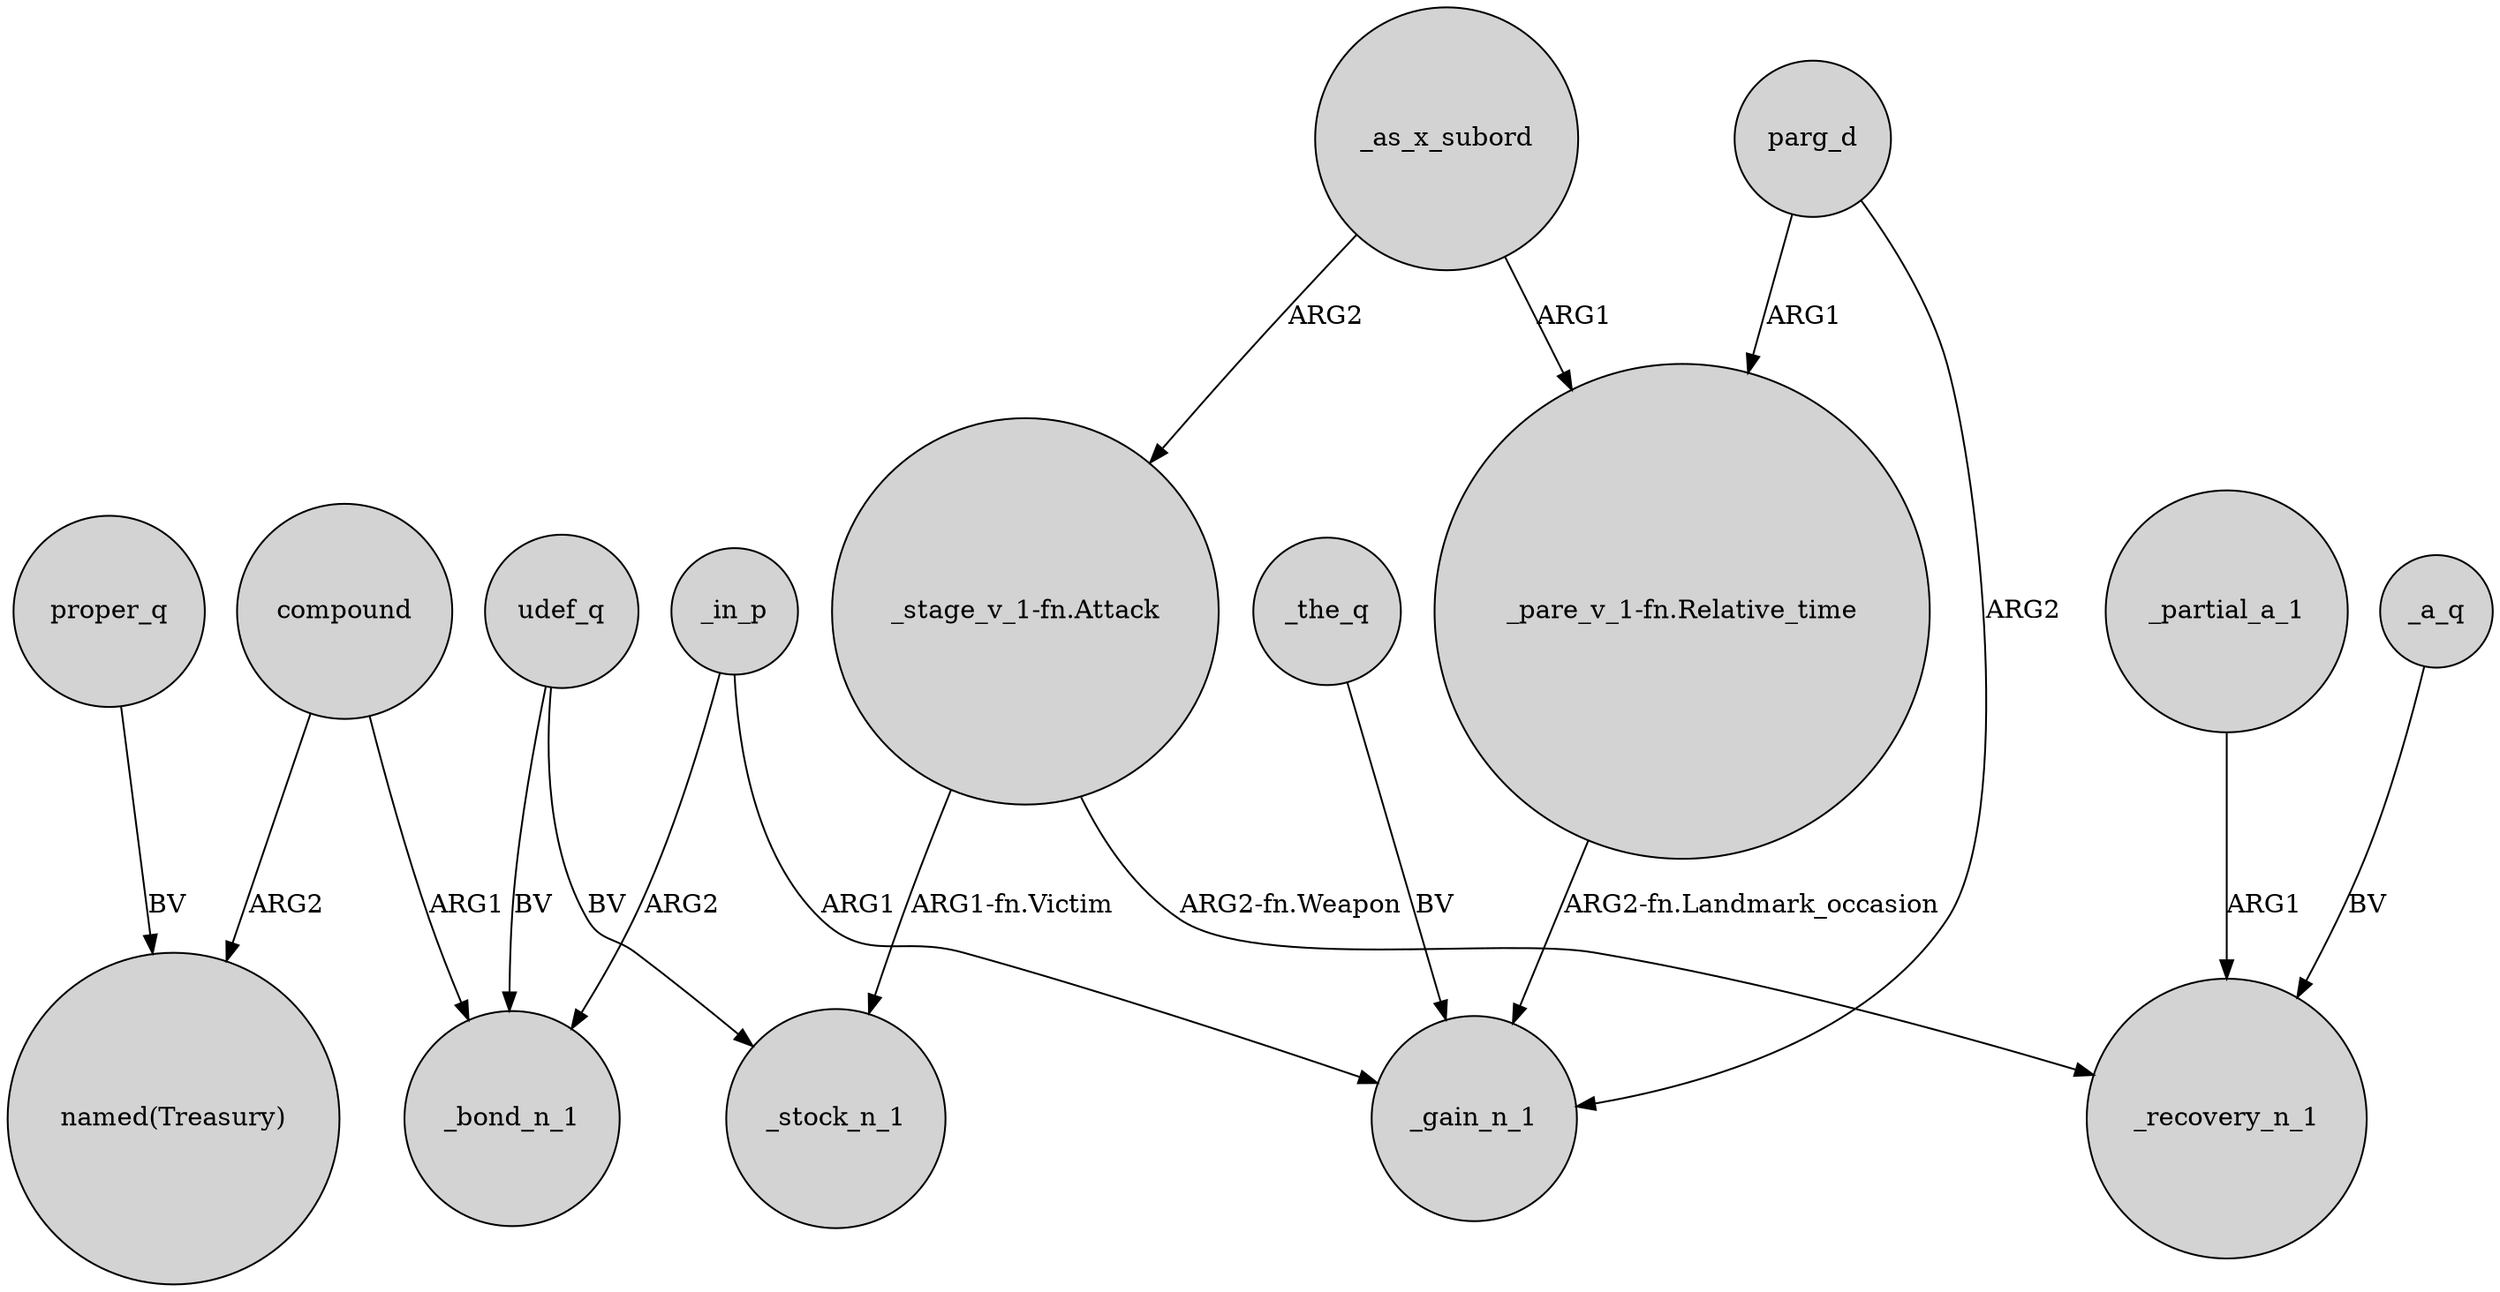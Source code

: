 digraph {
	node [shape=circle style=filled]
	"_stage_v_1-fn.Attack" -> _stock_n_1 [label="ARG1-fn.Victim"]
	parg_d -> "_pare_v_1-fn.Relative_time" [label=ARG1]
	_the_q -> _gain_n_1 [label=BV]
	compound -> "named(Treasury)" [label=ARG2]
	proper_q -> "named(Treasury)" [label=BV]
	_a_q -> _recovery_n_1 [label=BV]
	udef_q -> _bond_n_1 [label=BV]
	"_pare_v_1-fn.Relative_time" -> _gain_n_1 [label="ARG2-fn.Landmark_occasion"]
	_as_x_subord -> "_pare_v_1-fn.Relative_time" [label=ARG1]
	parg_d -> _gain_n_1 [label=ARG2]
	_partial_a_1 -> _recovery_n_1 [label=ARG1]
	_in_p -> _gain_n_1 [label=ARG1]
	"_stage_v_1-fn.Attack" -> _recovery_n_1 [label="ARG2-fn.Weapon"]
	_in_p -> _bond_n_1 [label=ARG2]
	_as_x_subord -> "_stage_v_1-fn.Attack" [label=ARG2]
	udef_q -> _stock_n_1 [label=BV]
	compound -> _bond_n_1 [label=ARG1]
}
